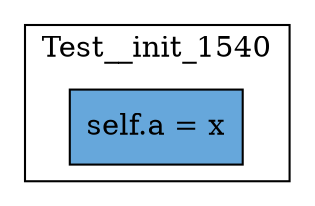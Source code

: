 digraph "field-double-init-1" {
    node [shape=box];
    subgraph "cluster_Test__init_1540" {
        label="Test__init_1540";
        "Test__init_1540_141" [label="self.a = x",style=filled,fillcolor="#66A7DB"];
    }
}

